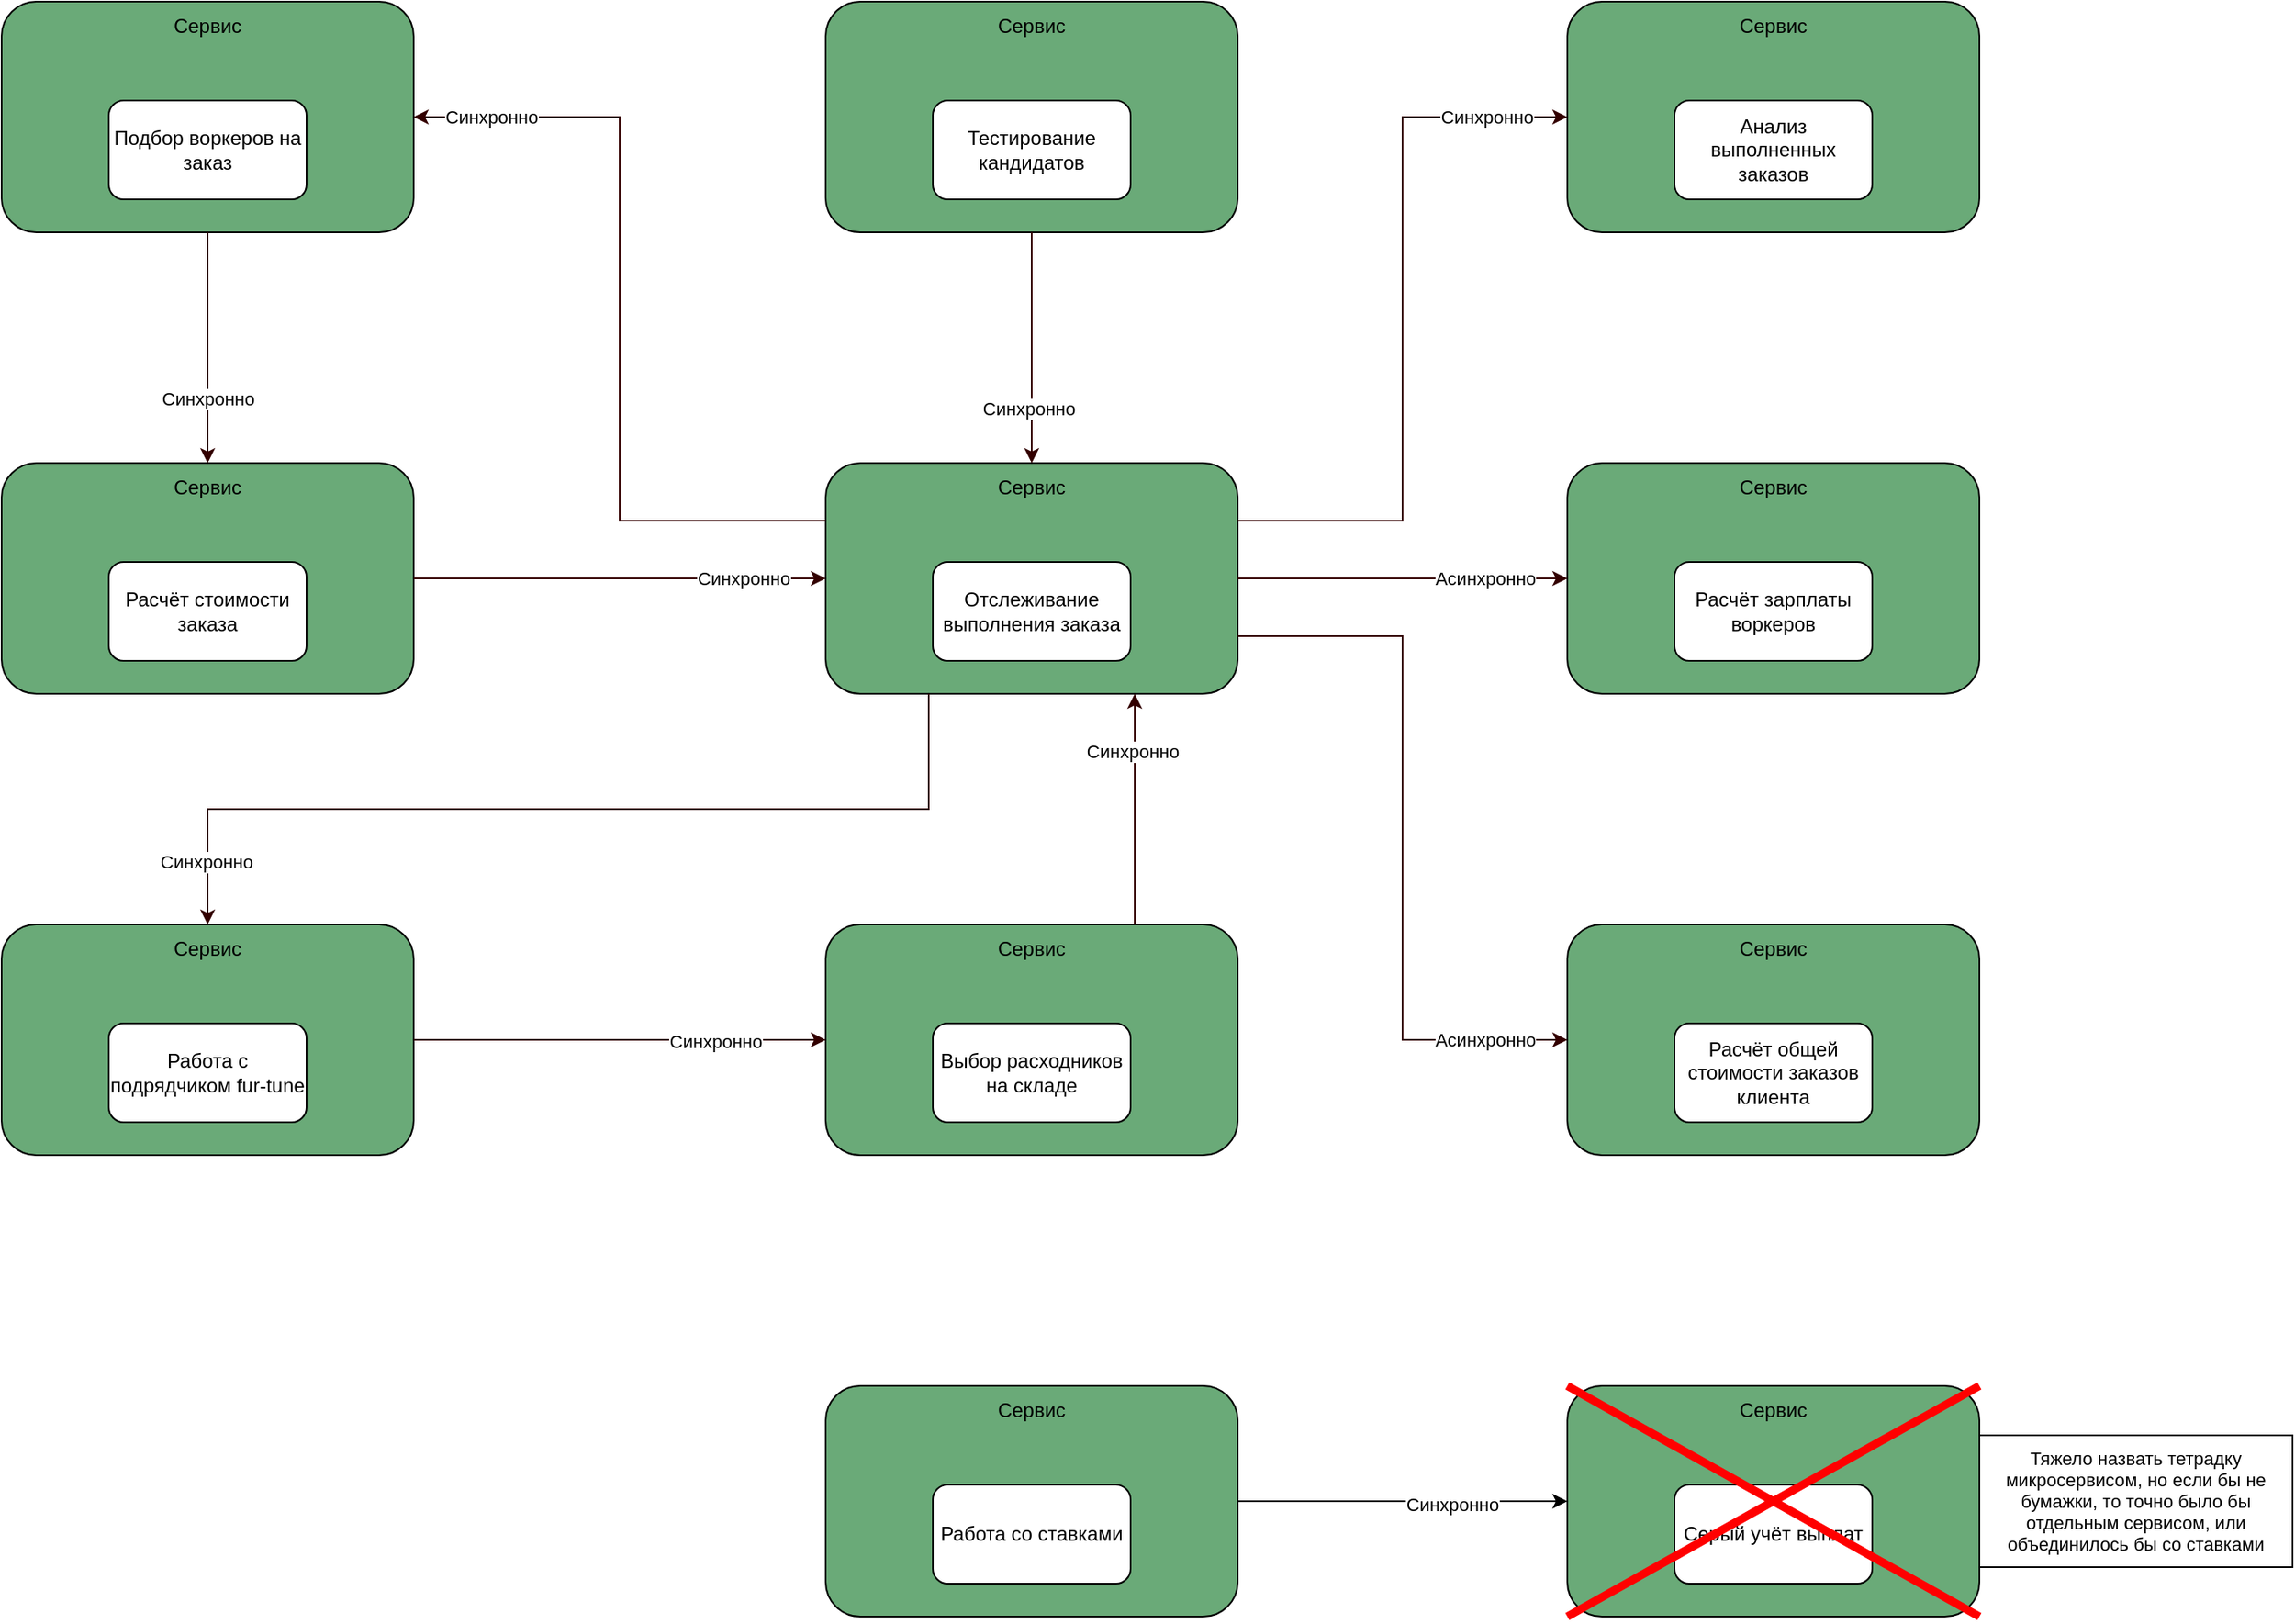 <mxfile version="22.1.4" type="device">
  <diagram name="Страница — 1" id="7Tx-qtXYujhYwXxk6udo">
    <mxGraphModel dx="320" dy="624" grid="1" gridSize="10" guides="1" tooltips="1" connect="1" arrows="1" fold="1" page="1" pageScale="1" pageWidth="827" pageHeight="1169" math="0" shadow="0">
      <root>
        <mxCell id="0" />
        <mxCell id="1" parent="0" />
        <mxCell id="gP8N4ukbsP1Oxs3XDrrV-28" value="" style="group" parent="1" vertex="1" connectable="0">
          <mxGeometry x="1340" y="770" width="250" height="140" as="geometry" />
        </mxCell>
        <mxCell id="gP8N4ukbsP1Oxs3XDrrV-25" value="" style="rounded=1;whiteSpace=wrap;html=1;fillColor=#6AAA78;" parent="gP8N4ukbsP1Oxs3XDrrV-28" vertex="1">
          <mxGeometry width="250" height="140" as="geometry" />
        </mxCell>
        <mxCell id="gP8N4ukbsP1Oxs3XDrrV-26" value="Сервис" style="text;html=1;strokeColor=none;fillColor=none;align=center;verticalAlign=middle;whiteSpace=wrap;rounded=0;" parent="gP8N4ukbsP1Oxs3XDrrV-28" vertex="1">
          <mxGeometry width="250" height="30" as="geometry" />
        </mxCell>
        <mxCell id="gP8N4ukbsP1Oxs3XDrrV-27" value="Выбор расходников на складе" style="rounded=1;whiteSpace=wrap;html=1;" parent="gP8N4ukbsP1Oxs3XDrrV-28" vertex="1">
          <mxGeometry x="65" y="60" width="120" height="60" as="geometry" />
        </mxCell>
        <mxCell id="gP8N4ukbsP1Oxs3XDrrV-29" value="" style="group" parent="1" vertex="1" connectable="0">
          <mxGeometry x="840" y="770" width="250" height="140" as="geometry" />
        </mxCell>
        <mxCell id="gP8N4ukbsP1Oxs3XDrrV-22" value="" style="rounded=1;whiteSpace=wrap;html=1;fillColor=#6AAA78;" parent="gP8N4ukbsP1Oxs3XDrrV-29" vertex="1">
          <mxGeometry width="250" height="140" as="geometry" />
        </mxCell>
        <mxCell id="gP8N4ukbsP1Oxs3XDrrV-23" value="Сервис" style="text;html=1;strokeColor=none;fillColor=none;align=center;verticalAlign=middle;whiteSpace=wrap;rounded=0;" parent="gP8N4ukbsP1Oxs3XDrrV-29" vertex="1">
          <mxGeometry width="250" height="30" as="geometry" />
        </mxCell>
        <mxCell id="gP8N4ukbsP1Oxs3XDrrV-24" value="Работа с подрядчиком fur-tune" style="rounded=1;whiteSpace=wrap;html=1;" parent="gP8N4ukbsP1Oxs3XDrrV-29" vertex="1">
          <mxGeometry x="65" y="60" width="120" height="60" as="geometry" />
        </mxCell>
        <mxCell id="gP8N4ukbsP1Oxs3XDrrV-38" value="" style="group" parent="1" vertex="1" connectable="0">
          <mxGeometry x="1790" y="490" width="250" height="140" as="geometry" />
        </mxCell>
        <mxCell id="gP8N4ukbsP1Oxs3XDrrV-39" value="" style="rounded=1;whiteSpace=wrap;html=1;fillColor=#6AAA78;" parent="gP8N4ukbsP1Oxs3XDrrV-38" vertex="1">
          <mxGeometry width="250" height="140" as="geometry" />
        </mxCell>
        <mxCell id="gP8N4ukbsP1Oxs3XDrrV-40" value="Сервис" style="text;html=1;strokeColor=none;fillColor=none;align=center;verticalAlign=middle;whiteSpace=wrap;rounded=0;" parent="gP8N4ukbsP1Oxs3XDrrV-38" vertex="1">
          <mxGeometry width="250" height="30" as="geometry" />
        </mxCell>
        <mxCell id="gP8N4ukbsP1Oxs3XDrrV-41" value="Расчёт зарплаты воркеров" style="rounded=1;whiteSpace=wrap;html=1;" parent="gP8N4ukbsP1Oxs3XDrrV-38" vertex="1">
          <mxGeometry x="65" y="60" width="120" height="60" as="geometry" />
        </mxCell>
        <mxCell id="gP8N4ukbsP1Oxs3XDrrV-43" value="" style="group" parent="1" vertex="1" connectable="0">
          <mxGeometry x="1790" y="770" width="250" height="140" as="geometry" />
        </mxCell>
        <mxCell id="gP8N4ukbsP1Oxs3XDrrV-44" value="" style="rounded=1;whiteSpace=wrap;html=1;fillColor=#6AAA78;" parent="gP8N4ukbsP1Oxs3XDrrV-43" vertex="1">
          <mxGeometry width="250" height="140" as="geometry" />
        </mxCell>
        <mxCell id="gP8N4ukbsP1Oxs3XDrrV-45" value="Сервис" style="text;html=1;strokeColor=none;fillColor=none;align=center;verticalAlign=middle;whiteSpace=wrap;rounded=0;" parent="gP8N4ukbsP1Oxs3XDrrV-43" vertex="1">
          <mxGeometry width="250" height="30" as="geometry" />
        </mxCell>
        <mxCell id="gP8N4ukbsP1Oxs3XDrrV-46" value="Расчёт общей стоимости заказов клиента" style="rounded=1;whiteSpace=wrap;html=1;" parent="gP8N4ukbsP1Oxs3XDrrV-43" vertex="1">
          <mxGeometry x="65" y="60" width="120" height="60" as="geometry" />
        </mxCell>
        <mxCell id="gP8N4ukbsP1Oxs3XDrrV-47" value="" style="group" parent="1" vertex="1" connectable="0">
          <mxGeometry x="1340" y="210" width="250" height="140" as="geometry" />
        </mxCell>
        <mxCell id="gP8N4ukbsP1Oxs3XDrrV-19" value="" style="rounded=1;whiteSpace=wrap;html=1;fillColor=#6AAA78;" parent="gP8N4ukbsP1Oxs3XDrrV-47" vertex="1">
          <mxGeometry width="250" height="140" as="geometry" />
        </mxCell>
        <mxCell id="gP8N4ukbsP1Oxs3XDrrV-2" value="Сервис" style="text;html=1;strokeColor=none;fillColor=none;align=center;verticalAlign=middle;whiteSpace=wrap;rounded=0;" parent="gP8N4ukbsP1Oxs3XDrrV-47" vertex="1">
          <mxGeometry width="250" height="30" as="geometry" />
        </mxCell>
        <mxCell id="gP8N4ukbsP1Oxs3XDrrV-17" value="Тестирование кандидатов" style="rounded=1;whiteSpace=wrap;html=1;" parent="gP8N4ukbsP1Oxs3XDrrV-47" vertex="1">
          <mxGeometry x="65" y="60" width="120" height="60" as="geometry" />
        </mxCell>
        <mxCell id="gP8N4ukbsP1Oxs3XDrrV-60" value="" style="group" parent="1" vertex="1" connectable="0">
          <mxGeometry x="1790" y="210" width="250" height="140" as="geometry" />
        </mxCell>
        <mxCell id="gP8N4ukbsP1Oxs3XDrrV-61" value="" style="rounded=1;whiteSpace=wrap;html=1;fillColor=#6AAA78;" parent="gP8N4ukbsP1Oxs3XDrrV-60" vertex="1">
          <mxGeometry width="250" height="140" as="geometry" />
        </mxCell>
        <mxCell id="gP8N4ukbsP1Oxs3XDrrV-62" value="Сервис" style="text;html=1;strokeColor=none;fillColor=none;align=center;verticalAlign=middle;whiteSpace=wrap;rounded=0;" parent="gP8N4ukbsP1Oxs3XDrrV-60" vertex="1">
          <mxGeometry width="250" height="30" as="geometry" />
        </mxCell>
        <mxCell id="gP8N4ukbsP1Oxs3XDrrV-63" value="Анализ выполненных заказов" style="rounded=1;whiteSpace=wrap;html=1;" parent="gP8N4ukbsP1Oxs3XDrrV-60" vertex="1">
          <mxGeometry x="65" y="60" width="120" height="60" as="geometry" />
        </mxCell>
        <mxCell id="4nQPWl2ZOpO-K04ItWB3-6" value="" style="group" vertex="1" connectable="0" parent="1">
          <mxGeometry x="1340" y="1050" width="890" height="140" as="geometry" />
        </mxCell>
        <mxCell id="gP8N4ukbsP1Oxs3XDrrV-30" value="" style="group" parent="4nQPWl2ZOpO-K04ItWB3-6" vertex="1" connectable="0">
          <mxGeometry x="450" width="250" height="140" as="geometry" />
        </mxCell>
        <mxCell id="gP8N4ukbsP1Oxs3XDrrV-21" value="" style="rounded=1;whiteSpace=wrap;html=1;fillColor=#6AAA78;" parent="gP8N4ukbsP1Oxs3XDrrV-30" vertex="1">
          <mxGeometry width="250" height="140" as="geometry" />
        </mxCell>
        <mxCell id="gP8N4ukbsP1Oxs3XDrrV-32" value="Сервис" style="text;html=1;strokeColor=none;fillColor=none;align=center;verticalAlign=middle;whiteSpace=wrap;rounded=0;" parent="gP8N4ukbsP1Oxs3XDrrV-30" vertex="1">
          <mxGeometry width="250" height="30" as="geometry" />
        </mxCell>
        <mxCell id="gP8N4ukbsP1Oxs3XDrrV-33" value="Серый учёт выплат" style="rounded=1;whiteSpace=wrap;html=1;" parent="gP8N4ukbsP1Oxs3XDrrV-30" vertex="1">
          <mxGeometry x="65" y="60" width="120" height="60" as="geometry" />
        </mxCell>
        <mxCell id="4nQPWl2ZOpO-K04ItWB3-4" value="" style="endArrow=none;html=1;rounded=0;strokeColor=#FF0000;strokeWidth=5;exitX=0;exitY=0;exitDx=0;exitDy=0;entryX=1;entryY=1;entryDx=0;entryDy=0;" edge="1" parent="gP8N4ukbsP1Oxs3XDrrV-30" source="gP8N4ukbsP1Oxs3XDrrV-32" target="gP8N4ukbsP1Oxs3XDrrV-21">
          <mxGeometry width="50" height="50" relative="1" as="geometry">
            <mxPoint y="-10" as="sourcePoint" />
            <mxPoint x="260" y="150" as="targetPoint" />
          </mxGeometry>
        </mxCell>
        <mxCell id="4nQPWl2ZOpO-K04ItWB3-3" value="" style="endArrow=none;html=1;rounded=0;strokeColor=#FF0000;strokeWidth=5;entryX=1;entryY=0;entryDx=0;entryDy=0;exitX=0;exitY=1;exitDx=0;exitDy=0;" edge="1" parent="gP8N4ukbsP1Oxs3XDrrV-30" source="gP8N4ukbsP1Oxs3XDrrV-21" target="gP8N4ukbsP1Oxs3XDrrV-32">
          <mxGeometry width="50" height="50" relative="1" as="geometry">
            <mxPoint x="90" y="210" as="sourcePoint" />
            <mxPoint x="260" y="-10" as="targetPoint" />
          </mxGeometry>
        </mxCell>
        <mxCell id="gP8N4ukbsP1Oxs3XDrrV-34" value="" style="group" parent="4nQPWl2ZOpO-K04ItWB3-6" vertex="1" connectable="0">
          <mxGeometry width="250" height="140" as="geometry" />
        </mxCell>
        <mxCell id="gP8N4ukbsP1Oxs3XDrrV-35" value="" style="rounded=1;whiteSpace=wrap;html=1;fillColor=#6AAA78;" parent="gP8N4ukbsP1Oxs3XDrrV-34" vertex="1">
          <mxGeometry width="250" height="140" as="geometry" />
        </mxCell>
        <mxCell id="gP8N4ukbsP1Oxs3XDrrV-36" value="Сервис" style="text;html=1;strokeColor=none;fillColor=none;align=center;verticalAlign=middle;whiteSpace=wrap;rounded=0;" parent="gP8N4ukbsP1Oxs3XDrrV-34" vertex="1">
          <mxGeometry width="250" height="30" as="geometry" />
        </mxCell>
        <mxCell id="gP8N4ukbsP1Oxs3XDrrV-37" value="Работа со ставками" style="rounded=1;whiteSpace=wrap;html=1;" parent="gP8N4ukbsP1Oxs3XDrrV-34" vertex="1">
          <mxGeometry x="65" y="60" width="120" height="60" as="geometry" />
        </mxCell>
        <mxCell id="4nQPWl2ZOpO-K04ItWB3-2" style="edgeStyle=orthogonalEdgeStyle;rounded=0;orthogonalLoop=1;jettySize=auto;html=1;entryX=0;entryY=0.5;entryDx=0;entryDy=0;" edge="1" parent="4nQPWl2ZOpO-K04ItWB3-6" source="gP8N4ukbsP1Oxs3XDrrV-35" target="gP8N4ukbsP1Oxs3XDrrV-21">
          <mxGeometry relative="1" as="geometry" />
        </mxCell>
        <mxCell id="4nQPWl2ZOpO-K04ItWB3-43" value="Синхронно" style="edgeLabel;html=1;align=center;verticalAlign=middle;resizable=0;points=[];fontSize=11;fontFamily=Helvetica;fontColor=default;" vertex="1" connectable="0" parent="4nQPWl2ZOpO-K04ItWB3-2">
          <mxGeometry x="0.3" y="-2" relative="1" as="geometry">
            <mxPoint as="offset" />
          </mxGeometry>
        </mxCell>
        <mxCell id="4nQPWl2ZOpO-K04ItWB3-5" value="Тяжело назвать тетрадку микросервисом, но если бы не бумажки, то точно было бы отдельным сервисом, или объединилось бы со ставками" style="rounded=0;whiteSpace=wrap;html=1;fontFamily=Helvetica;fontSize=11;fontColor=default;" vertex="1" parent="4nQPWl2ZOpO-K04ItWB3-6">
          <mxGeometry x="700" y="30" width="190" height="80" as="geometry" />
        </mxCell>
        <mxCell id="4nQPWl2ZOpO-K04ItWB3-7" value="" style="group" vertex="1" connectable="0" parent="1">
          <mxGeometry x="840" y="210" width="250" height="140" as="geometry" />
        </mxCell>
        <mxCell id="gP8N4ukbsP1Oxs3XDrrV-52" value="" style="rounded=1;whiteSpace=wrap;html=1;fillColor=#6AAA78;" parent="4nQPWl2ZOpO-K04ItWB3-7" vertex="1">
          <mxGeometry width="250" height="140" as="geometry" />
        </mxCell>
        <mxCell id="gP8N4ukbsP1Oxs3XDrrV-53" value="" style="group" parent="4nQPWl2ZOpO-K04ItWB3-7" vertex="1" connectable="0">
          <mxGeometry width="250" height="140" as="geometry" />
        </mxCell>
        <mxCell id="gP8N4ukbsP1Oxs3XDrrV-54" value="Сервис" style="text;html=1;strokeColor=none;fillColor=none;align=center;verticalAlign=middle;whiteSpace=wrap;rounded=0;" parent="gP8N4ukbsP1Oxs3XDrrV-53" vertex="1">
          <mxGeometry width="250" height="30" as="geometry" />
        </mxCell>
        <mxCell id="gP8N4ukbsP1Oxs3XDrrV-55" value="Подбор воркеров на заказ" style="rounded=1;whiteSpace=wrap;html=1;" parent="gP8N4ukbsP1Oxs3XDrrV-53" vertex="1">
          <mxGeometry x="65" y="60" width="120" height="60" as="geometry" />
        </mxCell>
        <mxCell id="4nQPWl2ZOpO-K04ItWB3-8" value="" style="group" vertex="1" connectable="0" parent="1">
          <mxGeometry x="840" y="490" width="250" height="140" as="geometry" />
        </mxCell>
        <mxCell id="gP8N4ukbsP1Oxs3XDrrV-4" value="" style="rounded=1;whiteSpace=wrap;html=1;fillColor=#6aaa78;" parent="4nQPWl2ZOpO-K04ItWB3-8" vertex="1">
          <mxGeometry width="250" height="140" as="geometry" />
        </mxCell>
        <mxCell id="gP8N4ukbsP1Oxs3XDrrV-48" value="" style="group" parent="4nQPWl2ZOpO-K04ItWB3-8" vertex="1" connectable="0">
          <mxGeometry width="250" height="140" as="geometry" />
        </mxCell>
        <mxCell id="gP8N4ukbsP1Oxs3XDrrV-50" value="Сервис" style="text;html=1;strokeColor=none;fillColor=none;align=center;verticalAlign=middle;whiteSpace=wrap;rounded=0;" parent="gP8N4ukbsP1Oxs3XDrrV-48" vertex="1">
          <mxGeometry width="250" height="30" as="geometry" />
        </mxCell>
        <mxCell id="gP8N4ukbsP1Oxs3XDrrV-51" value="Расчёт стоимости заказа" style="rounded=1;whiteSpace=wrap;html=1;" parent="gP8N4ukbsP1Oxs3XDrrV-48" vertex="1">
          <mxGeometry x="65" y="60" width="120" height="60" as="geometry" />
        </mxCell>
        <mxCell id="4nQPWl2ZOpO-K04ItWB3-9" value="" style="group" vertex="1" connectable="0" parent="1">
          <mxGeometry x="1340" y="490" width="250" height="140" as="geometry" />
        </mxCell>
        <mxCell id="gP8N4ukbsP1Oxs3XDrrV-56" value="" style="rounded=1;whiteSpace=wrap;html=1;fillColor=#6aaa78;" parent="4nQPWl2ZOpO-K04ItWB3-9" vertex="1">
          <mxGeometry width="250" height="140" as="geometry" />
        </mxCell>
        <mxCell id="gP8N4ukbsP1Oxs3XDrrV-57" value="" style="group" parent="4nQPWl2ZOpO-K04ItWB3-9" vertex="1" connectable="0">
          <mxGeometry width="250" height="140" as="geometry" />
        </mxCell>
        <mxCell id="gP8N4ukbsP1Oxs3XDrrV-58" value="Сервис" style="text;html=1;strokeColor=none;fillColor=none;align=center;verticalAlign=middle;whiteSpace=wrap;rounded=0;" parent="gP8N4ukbsP1Oxs3XDrrV-57" vertex="1">
          <mxGeometry width="250" height="30" as="geometry" />
        </mxCell>
        <mxCell id="gP8N4ukbsP1Oxs3XDrrV-59" value="Отслеживание выполнения заказа" style="rounded=1;whiteSpace=wrap;html=1;" parent="gP8N4ukbsP1Oxs3XDrrV-57" vertex="1">
          <mxGeometry x="65" y="60" width="120" height="60" as="geometry" />
        </mxCell>
        <mxCell id="4nQPWl2ZOpO-K04ItWB3-16" value="" style="endArrow=classic;html=1;rounded=0;labelBackgroundColor=default;strokeColor=#330000;align=center;verticalAlign=middle;fontFamily=Helvetica;fontSize=11;fontColor=default;shape=connector;exitX=1;exitY=0.5;exitDx=0;exitDy=0;entryX=0;entryY=0.5;entryDx=0;entryDy=0;edgeStyle=orthogonalEdgeStyle;" edge="1" parent="1" source="gP8N4ukbsP1Oxs3XDrrV-22" target="gP8N4ukbsP1Oxs3XDrrV-25">
          <mxGeometry width="50" height="50" relative="1" as="geometry">
            <mxPoint x="1100" y="800" as="sourcePoint" />
            <mxPoint x="1350" y="800" as="targetPoint" />
          </mxGeometry>
        </mxCell>
        <mxCell id="4nQPWl2ZOpO-K04ItWB3-41" value="Синхронно" style="edgeLabel;html=1;align=center;verticalAlign=middle;resizable=0;points=[];fontSize=11;fontFamily=Helvetica;fontColor=default;" vertex="1" connectable="0" parent="4nQPWl2ZOpO-K04ItWB3-16">
          <mxGeometry x="0.459" y="-1" relative="1" as="geometry">
            <mxPoint as="offset" />
          </mxGeometry>
        </mxCell>
        <mxCell id="4nQPWl2ZOpO-K04ItWB3-18" value="" style="endArrow=classic;html=1;rounded=0;labelBackgroundColor=default;strokeColor=#330000;align=center;verticalAlign=middle;fontFamily=Helvetica;fontSize=11;fontColor=default;shape=connector;exitX=1;exitY=0.5;exitDx=0;exitDy=0;entryX=0;entryY=0.5;entryDx=0;entryDy=0;edgeStyle=orthogonalEdgeStyle;" edge="1" parent="1" source="gP8N4ukbsP1Oxs3XDrrV-4" target="gP8N4ukbsP1Oxs3XDrrV-56">
          <mxGeometry width="50" height="50" relative="1" as="geometry">
            <mxPoint x="1080" y="590" as="sourcePoint" />
            <mxPoint x="1330" y="590" as="targetPoint" />
          </mxGeometry>
        </mxCell>
        <mxCell id="4nQPWl2ZOpO-K04ItWB3-34" value="Синхронно" style="edgeLabel;html=1;align=center;verticalAlign=middle;resizable=0;points=[];fontSize=11;fontFamily=Helvetica;fontColor=default;" vertex="1" connectable="0" parent="4nQPWl2ZOpO-K04ItWB3-18">
          <mxGeometry x="-0.051" y="-1" relative="1" as="geometry">
            <mxPoint x="81" y="-1" as="offset" />
          </mxGeometry>
        </mxCell>
        <mxCell id="4nQPWl2ZOpO-K04ItWB3-19" value="" style="endArrow=classic;html=1;rounded=0;labelBackgroundColor=default;strokeColor=#330000;align=center;verticalAlign=middle;fontFamily=Helvetica;fontSize=11;fontColor=default;shape=connector;exitX=0.25;exitY=1;exitDx=0;exitDy=0;entryX=0.5;entryY=0;entryDx=0;entryDy=0;edgeStyle=orthogonalEdgeStyle;" edge="1" parent="1" source="gP8N4ukbsP1Oxs3XDrrV-56" target="gP8N4ukbsP1Oxs3XDrrV-23">
          <mxGeometry width="50" height="50" relative="1" as="geometry">
            <mxPoint x="1100" y="570" as="sourcePoint" />
            <mxPoint x="1350" y="570" as="targetPoint" />
          </mxGeometry>
        </mxCell>
        <mxCell id="4nQPWl2ZOpO-K04ItWB3-40" value="Синхронно" style="edgeLabel;html=1;align=center;verticalAlign=middle;resizable=0;points=[];fontSize=11;fontFamily=Helvetica;fontColor=default;" vertex="1" connectable="0" parent="4nQPWl2ZOpO-K04ItWB3-19">
          <mxGeometry x="0.866" y="-1" relative="1" as="geometry">
            <mxPoint as="offset" />
          </mxGeometry>
        </mxCell>
        <mxCell id="4nQPWl2ZOpO-K04ItWB3-22" value="" style="endArrow=classic;html=1;rounded=0;labelBackgroundColor=default;strokeColor=#330000;align=center;verticalAlign=middle;fontFamily=Helvetica;fontSize=11;fontColor=default;shape=connector;edgeStyle=orthogonalEdgeStyle;entryX=0.75;entryY=1;entryDx=0;entryDy=0;exitX=0.75;exitY=0;exitDx=0;exitDy=0;" edge="1" parent="1" source="gP8N4ukbsP1Oxs3XDrrV-26" target="gP8N4ukbsP1Oxs3XDrrV-56">
          <mxGeometry width="50" height="50" relative="1" as="geometry">
            <mxPoint x="1140" y="740" as="sourcePoint" />
            <mxPoint x="1190" y="690" as="targetPoint" />
          </mxGeometry>
        </mxCell>
        <mxCell id="4nQPWl2ZOpO-K04ItWB3-42" value="Синхронно" style="edgeLabel;html=1;align=center;verticalAlign=middle;resizable=0;points=[];fontSize=11;fontFamily=Helvetica;fontColor=default;" vertex="1" connectable="0" parent="4nQPWl2ZOpO-K04ItWB3-22">
          <mxGeometry x="0.505" y="2" relative="1" as="geometry">
            <mxPoint as="offset" />
          </mxGeometry>
        </mxCell>
        <mxCell id="4nQPWl2ZOpO-K04ItWB3-24" value="" style="endArrow=classic;html=1;rounded=0;labelBackgroundColor=default;strokeColor=#330000;align=center;verticalAlign=middle;fontFamily=Helvetica;fontSize=11;fontColor=default;shape=connector;exitX=1;exitY=0.25;exitDx=0;exitDy=0;entryX=0;entryY=0.5;entryDx=0;entryDy=0;edgeStyle=orthogonalEdgeStyle;" edge="1" parent="1" source="gP8N4ukbsP1Oxs3XDrrV-56" target="gP8N4ukbsP1Oxs3XDrrV-61">
          <mxGeometry width="50" height="50" relative="1" as="geometry">
            <mxPoint x="1100" y="570" as="sourcePoint" />
            <mxPoint x="1350" y="570" as="targetPoint" />
          </mxGeometry>
        </mxCell>
        <mxCell id="4nQPWl2ZOpO-K04ItWB3-36" value="Синхронно" style="edgeLabel;html=1;align=center;verticalAlign=middle;resizable=0;points=[];fontSize=11;fontFamily=Helvetica;fontColor=default;" vertex="1" connectable="0" parent="4nQPWl2ZOpO-K04ItWB3-24">
          <mxGeometry x="0.651" relative="1" as="geometry">
            <mxPoint x="28" as="offset" />
          </mxGeometry>
        </mxCell>
        <mxCell id="4nQPWl2ZOpO-K04ItWB3-25" value="" style="endArrow=classic;html=1;rounded=0;labelBackgroundColor=default;strokeColor=#330000;align=center;verticalAlign=middle;fontFamily=Helvetica;fontSize=11;fontColor=default;shape=connector;edgeStyle=orthogonalEdgeStyle;" edge="1" parent="1">
          <mxGeometry width="50" height="50" relative="1" as="geometry">
            <mxPoint x="1590" y="560" as="sourcePoint" />
            <mxPoint x="1790" y="560" as="targetPoint" />
          </mxGeometry>
        </mxCell>
        <mxCell id="4nQPWl2ZOpO-K04ItWB3-37" value="Асинхронно" style="edgeLabel;html=1;align=center;verticalAlign=middle;resizable=0;points=[];fontSize=11;fontFamily=Helvetica;fontColor=default;" vertex="1" connectable="0" parent="4nQPWl2ZOpO-K04ItWB3-25">
          <mxGeometry x="0.357" y="-1" relative="1" as="geometry">
            <mxPoint x="14" y="-1" as="offset" />
          </mxGeometry>
        </mxCell>
        <mxCell id="4nQPWl2ZOpO-K04ItWB3-26" value="" style="endArrow=classic;html=1;rounded=0;labelBackgroundColor=default;strokeColor=#330000;align=center;verticalAlign=middle;fontFamily=Helvetica;fontSize=11;fontColor=default;shape=connector;edgeStyle=orthogonalEdgeStyle;exitX=1;exitY=0.75;exitDx=0;exitDy=0;entryX=0;entryY=0.5;entryDx=0;entryDy=0;" edge="1" parent="1" source="gP8N4ukbsP1Oxs3XDrrV-56" target="gP8N4ukbsP1Oxs3XDrrV-44">
          <mxGeometry width="50" height="50" relative="1" as="geometry">
            <mxPoint x="1600" y="570" as="sourcePoint" />
            <mxPoint x="1800" y="570" as="targetPoint" />
          </mxGeometry>
        </mxCell>
        <mxCell id="4nQPWl2ZOpO-K04ItWB3-39" value="Асинхронно" style="edgeLabel;html=1;align=center;verticalAlign=middle;resizable=0;points=[];fontSize=11;fontFamily=Helvetica;fontColor=default;" vertex="1" connectable="0" parent="4nQPWl2ZOpO-K04ItWB3-26">
          <mxGeometry x="0.72" y="-1" relative="1" as="geometry">
            <mxPoint x="12" y="-1" as="offset" />
          </mxGeometry>
        </mxCell>
        <mxCell id="4nQPWl2ZOpO-K04ItWB3-28" value="" style="endArrow=classic;html=1;rounded=0;labelBackgroundColor=default;strokeColor=#330000;align=center;verticalAlign=middle;fontFamily=Helvetica;fontSize=11;fontColor=default;shape=connector;exitX=0.5;exitY=1;exitDx=0;exitDy=0;entryX=0.5;entryY=0;entryDx=0;entryDy=0;edgeStyle=orthogonalEdgeStyle;" edge="1" parent="1" source="gP8N4ukbsP1Oxs3XDrrV-52" target="gP8N4ukbsP1Oxs3XDrrV-50">
          <mxGeometry width="50" height="50" relative="1" as="geometry">
            <mxPoint x="1100" y="570" as="sourcePoint" />
            <mxPoint x="1350" y="570" as="targetPoint" />
          </mxGeometry>
        </mxCell>
        <mxCell id="4nQPWl2ZOpO-K04ItWB3-33" value="Синхронно" style="edgeLabel;html=1;align=center;verticalAlign=middle;resizable=0;points=[];fontSize=11;fontFamily=Helvetica;fontColor=default;" vertex="1" connectable="0" parent="4nQPWl2ZOpO-K04ItWB3-28">
          <mxGeometry x="-0.124" y="1" relative="1" as="geometry">
            <mxPoint x="-1" y="39" as="offset" />
          </mxGeometry>
        </mxCell>
        <mxCell id="4nQPWl2ZOpO-K04ItWB3-29" value="" style="endArrow=classic;html=1;rounded=0;labelBackgroundColor=default;strokeColor=#330000;align=center;verticalAlign=middle;fontFamily=Helvetica;fontSize=11;fontColor=default;shape=connector;exitX=0.5;exitY=1;exitDx=0;exitDy=0;entryX=0.5;entryY=0;entryDx=0;entryDy=0;edgeStyle=orthogonalEdgeStyle;" edge="1" parent="1" source="gP8N4ukbsP1Oxs3XDrrV-19" target="gP8N4ukbsP1Oxs3XDrrV-58">
          <mxGeometry width="50" height="50" relative="1" as="geometry">
            <mxPoint x="1600" y="535" as="sourcePoint" />
            <mxPoint x="1800" y="290" as="targetPoint" />
          </mxGeometry>
        </mxCell>
        <mxCell id="4nQPWl2ZOpO-K04ItWB3-35" value="Синхронно" style="edgeLabel;html=1;align=center;verticalAlign=middle;resizable=0;points=[];fontSize=11;fontFamily=Helvetica;fontColor=default;" vertex="1" connectable="0" parent="4nQPWl2ZOpO-K04ItWB3-29">
          <mxGeometry x="0.529" y="-2" relative="1" as="geometry">
            <mxPoint as="offset" />
          </mxGeometry>
        </mxCell>
        <mxCell id="4nQPWl2ZOpO-K04ItWB3-31" value="" style="endArrow=classic;html=1;rounded=0;labelBackgroundColor=default;strokeColor=#330000;align=center;verticalAlign=middle;fontFamily=Helvetica;fontSize=11;fontColor=default;shape=connector;exitX=0;exitY=0.25;exitDx=0;exitDy=0;entryX=1;entryY=0.5;entryDx=0;entryDy=0;edgeStyle=orthogonalEdgeStyle;" edge="1" parent="1" source="gP8N4ukbsP1Oxs3XDrrV-56" target="gP8N4ukbsP1Oxs3XDrrV-52">
          <mxGeometry width="50" height="50" relative="1" as="geometry">
            <mxPoint x="1110" y="580" as="sourcePoint" />
            <mxPoint x="1360" y="580" as="targetPoint" />
          </mxGeometry>
        </mxCell>
        <mxCell id="4nQPWl2ZOpO-K04ItWB3-32" value="Синхронно" style="edgeLabel;html=1;align=center;verticalAlign=middle;resizable=0;points=[];fontSize=11;fontFamily=Helvetica;fontColor=default;" vertex="1" connectable="0" parent="4nQPWl2ZOpO-K04ItWB3-31">
          <mxGeometry x="0.813" relative="1" as="geometry">
            <mxPoint as="offset" />
          </mxGeometry>
        </mxCell>
      </root>
    </mxGraphModel>
  </diagram>
</mxfile>
